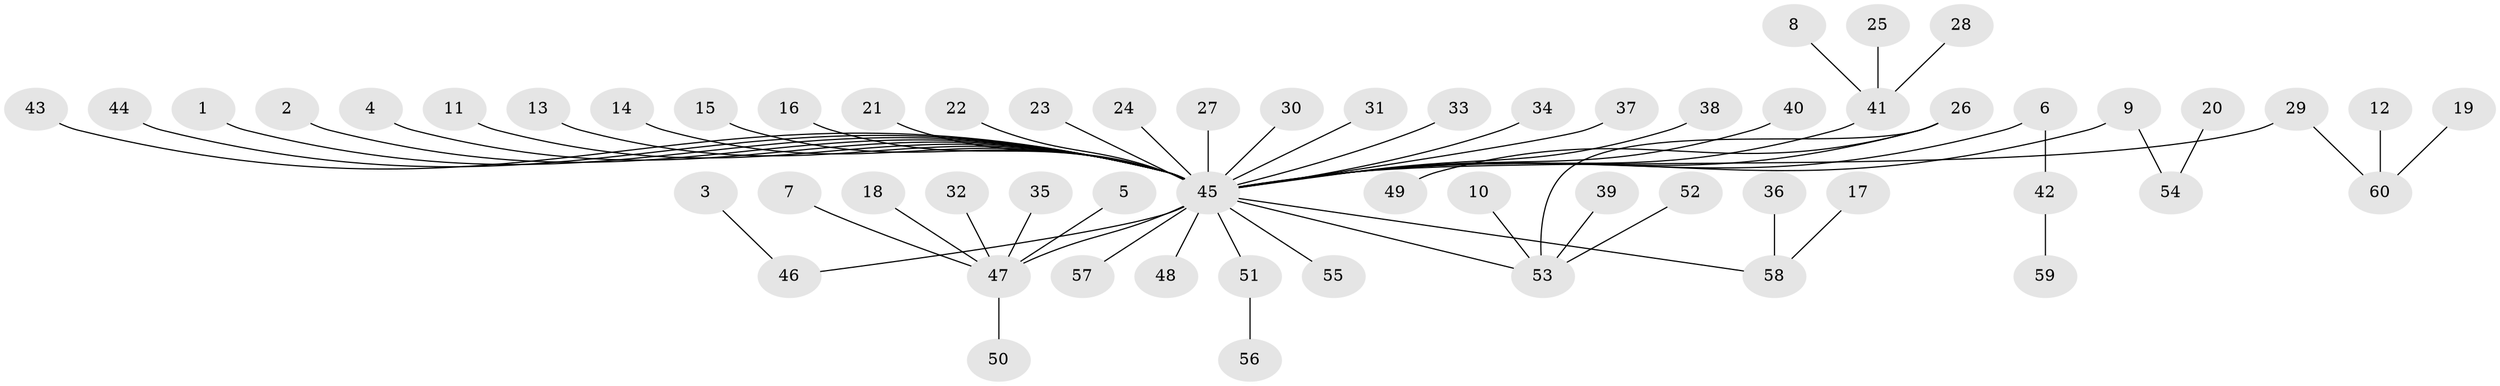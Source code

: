 // original degree distribution, {8: 0.016666666666666666, 37: 0.008333333333333333, 5: 0.025, 2: 0.11666666666666667, 4: 0.041666666666666664, 1: 0.7, 3: 0.075, 7: 0.008333333333333333, 6: 0.008333333333333333}
// Generated by graph-tools (version 1.1) at 2025/01/03/09/25 03:01:48]
// undirected, 60 vertices, 60 edges
graph export_dot {
graph [start="1"]
  node [color=gray90,style=filled];
  1;
  2;
  3;
  4;
  5;
  6;
  7;
  8;
  9;
  10;
  11;
  12;
  13;
  14;
  15;
  16;
  17;
  18;
  19;
  20;
  21;
  22;
  23;
  24;
  25;
  26;
  27;
  28;
  29;
  30;
  31;
  32;
  33;
  34;
  35;
  36;
  37;
  38;
  39;
  40;
  41;
  42;
  43;
  44;
  45;
  46;
  47;
  48;
  49;
  50;
  51;
  52;
  53;
  54;
  55;
  56;
  57;
  58;
  59;
  60;
  1 -- 45 [weight=1.0];
  2 -- 45 [weight=1.0];
  3 -- 46 [weight=1.0];
  4 -- 45 [weight=1.0];
  5 -- 47 [weight=1.0];
  6 -- 42 [weight=1.0];
  6 -- 45 [weight=1.0];
  7 -- 47 [weight=1.0];
  8 -- 41 [weight=1.0];
  9 -- 45 [weight=1.0];
  9 -- 54 [weight=1.0];
  10 -- 53 [weight=1.0];
  11 -- 45 [weight=1.0];
  12 -- 60 [weight=1.0];
  13 -- 45 [weight=1.0];
  14 -- 45 [weight=1.0];
  15 -- 45 [weight=1.0];
  16 -- 45 [weight=1.0];
  17 -- 58 [weight=1.0];
  18 -- 47 [weight=1.0];
  19 -- 60 [weight=1.0];
  20 -- 54 [weight=1.0];
  21 -- 45 [weight=1.0];
  22 -- 45 [weight=1.0];
  23 -- 45 [weight=1.0];
  24 -- 45 [weight=1.0];
  25 -- 41 [weight=1.0];
  26 -- 45 [weight=1.0];
  26 -- 49 [weight=1.0];
  26 -- 53 [weight=1.0];
  27 -- 45 [weight=1.0];
  28 -- 41 [weight=1.0];
  29 -- 45 [weight=1.0];
  29 -- 60 [weight=1.0];
  30 -- 45 [weight=1.0];
  31 -- 45 [weight=1.0];
  32 -- 47 [weight=1.0];
  33 -- 45 [weight=1.0];
  34 -- 45 [weight=1.0];
  35 -- 47 [weight=1.0];
  36 -- 58 [weight=1.0];
  37 -- 45 [weight=1.0];
  38 -- 45 [weight=1.0];
  39 -- 53 [weight=1.0];
  40 -- 45 [weight=1.0];
  41 -- 45 [weight=1.0];
  42 -- 59 [weight=1.0];
  43 -- 45 [weight=1.0];
  44 -- 45 [weight=1.0];
  45 -- 46 [weight=1.0];
  45 -- 47 [weight=1.0];
  45 -- 48 [weight=1.0];
  45 -- 51 [weight=1.0];
  45 -- 53 [weight=1.0];
  45 -- 55 [weight=1.0];
  45 -- 57 [weight=1.0];
  45 -- 58 [weight=1.0];
  47 -- 50 [weight=1.0];
  51 -- 56 [weight=1.0];
  52 -- 53 [weight=1.0];
}
